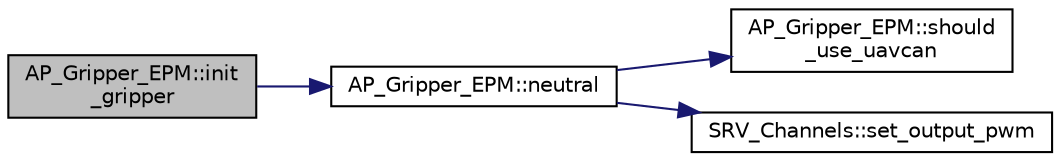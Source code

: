 digraph "AP_Gripper_EPM::init_gripper"
{
 // INTERACTIVE_SVG=YES
  edge [fontname="Helvetica",fontsize="10",labelfontname="Helvetica",labelfontsize="10"];
  node [fontname="Helvetica",fontsize="10",shape=record];
  rankdir="LR";
  Node1 [label="AP_Gripper_EPM::init\l_gripper",height=0.2,width=0.4,color="black", fillcolor="grey75", style="filled", fontcolor="black"];
  Node1 -> Node2 [color="midnightblue",fontsize="10",style="solid",fontname="Helvetica"];
  Node2 [label="AP_Gripper_EPM::neutral",height=0.2,width=0.4,color="black", fillcolor="white", style="filled",URL="$classAP__Gripper__EPM.html#aa6669c3833a36e19015109b9329f8488"];
  Node2 -> Node3 [color="midnightblue",fontsize="10",style="solid",fontname="Helvetica"];
  Node3 [label="AP_Gripper_EPM::should\l_use_uavcan",height=0.2,width=0.4,color="black", fillcolor="white", style="filled",URL="$classAP__Gripper__EPM.html#a86ea7b660310eed83383609c7e2a4997"];
  Node2 -> Node4 [color="midnightblue",fontsize="10",style="solid",fontname="Helvetica"];
  Node4 [label="SRV_Channels::set_output_pwm",height=0.2,width=0.4,color="black", fillcolor="white", style="filled",URL="$classSRV__Channels.html#a6ec155ae75e3d22a0de00e21e5b330a9"];
}
